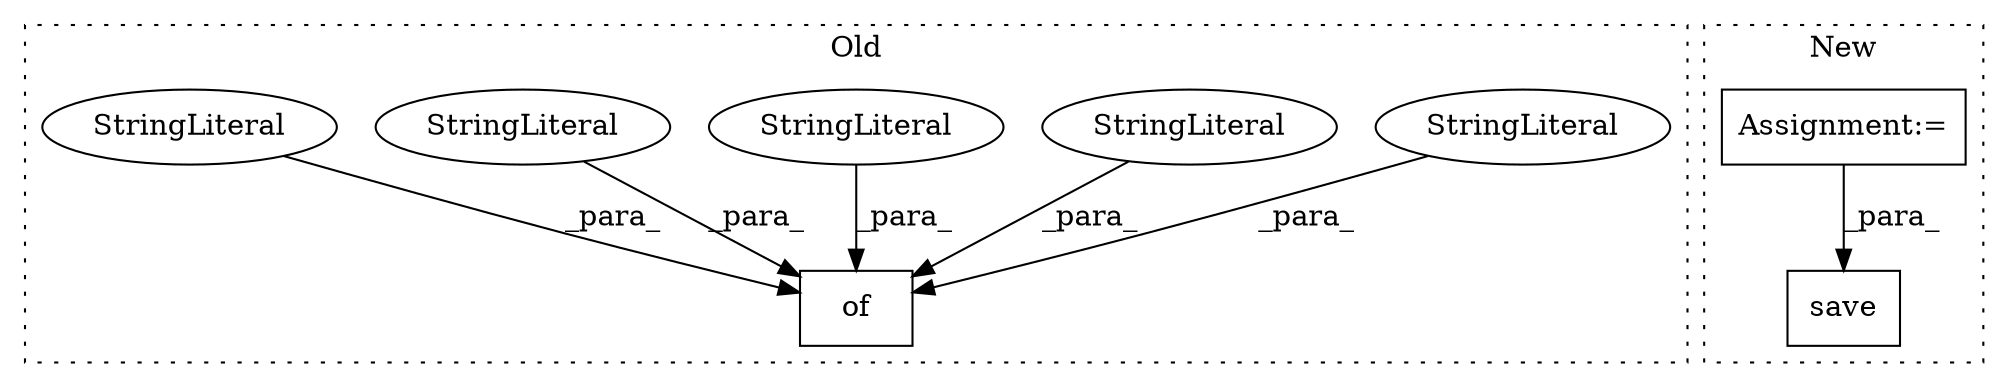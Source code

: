 digraph G {
subgraph cluster0 {
1 [label="of" a="32" s="7221,7353" l="3,1" shape="box"];
3 [label="StringLiteral" a="45" s="7231" l="12" shape="ellipse"];
4 [label="StringLiteral" a="45" s="7224" l="6" shape="ellipse"];
5 [label="StringLiteral" a="45" s="7327" l="7" shape="ellipse"];
6 [label="StringLiteral" a="45" s="7273" l="9" shape="ellipse"];
7 [label="StringLiteral" a="45" s="7244" l="12" shape="ellipse"];
label = "Old";
style="dotted";
}
subgraph cluster1 {
2 [label="save" a="32" s="5862,5950" l="5,1" shape="box"];
8 [label="Assignment:=" a="7" s="5775" l="1" shape="box"];
label = "New";
style="dotted";
}
3 -> 1 [label="_para_"];
4 -> 1 [label="_para_"];
5 -> 1 [label="_para_"];
6 -> 1 [label="_para_"];
7 -> 1 [label="_para_"];
8 -> 2 [label="_para_"];
}